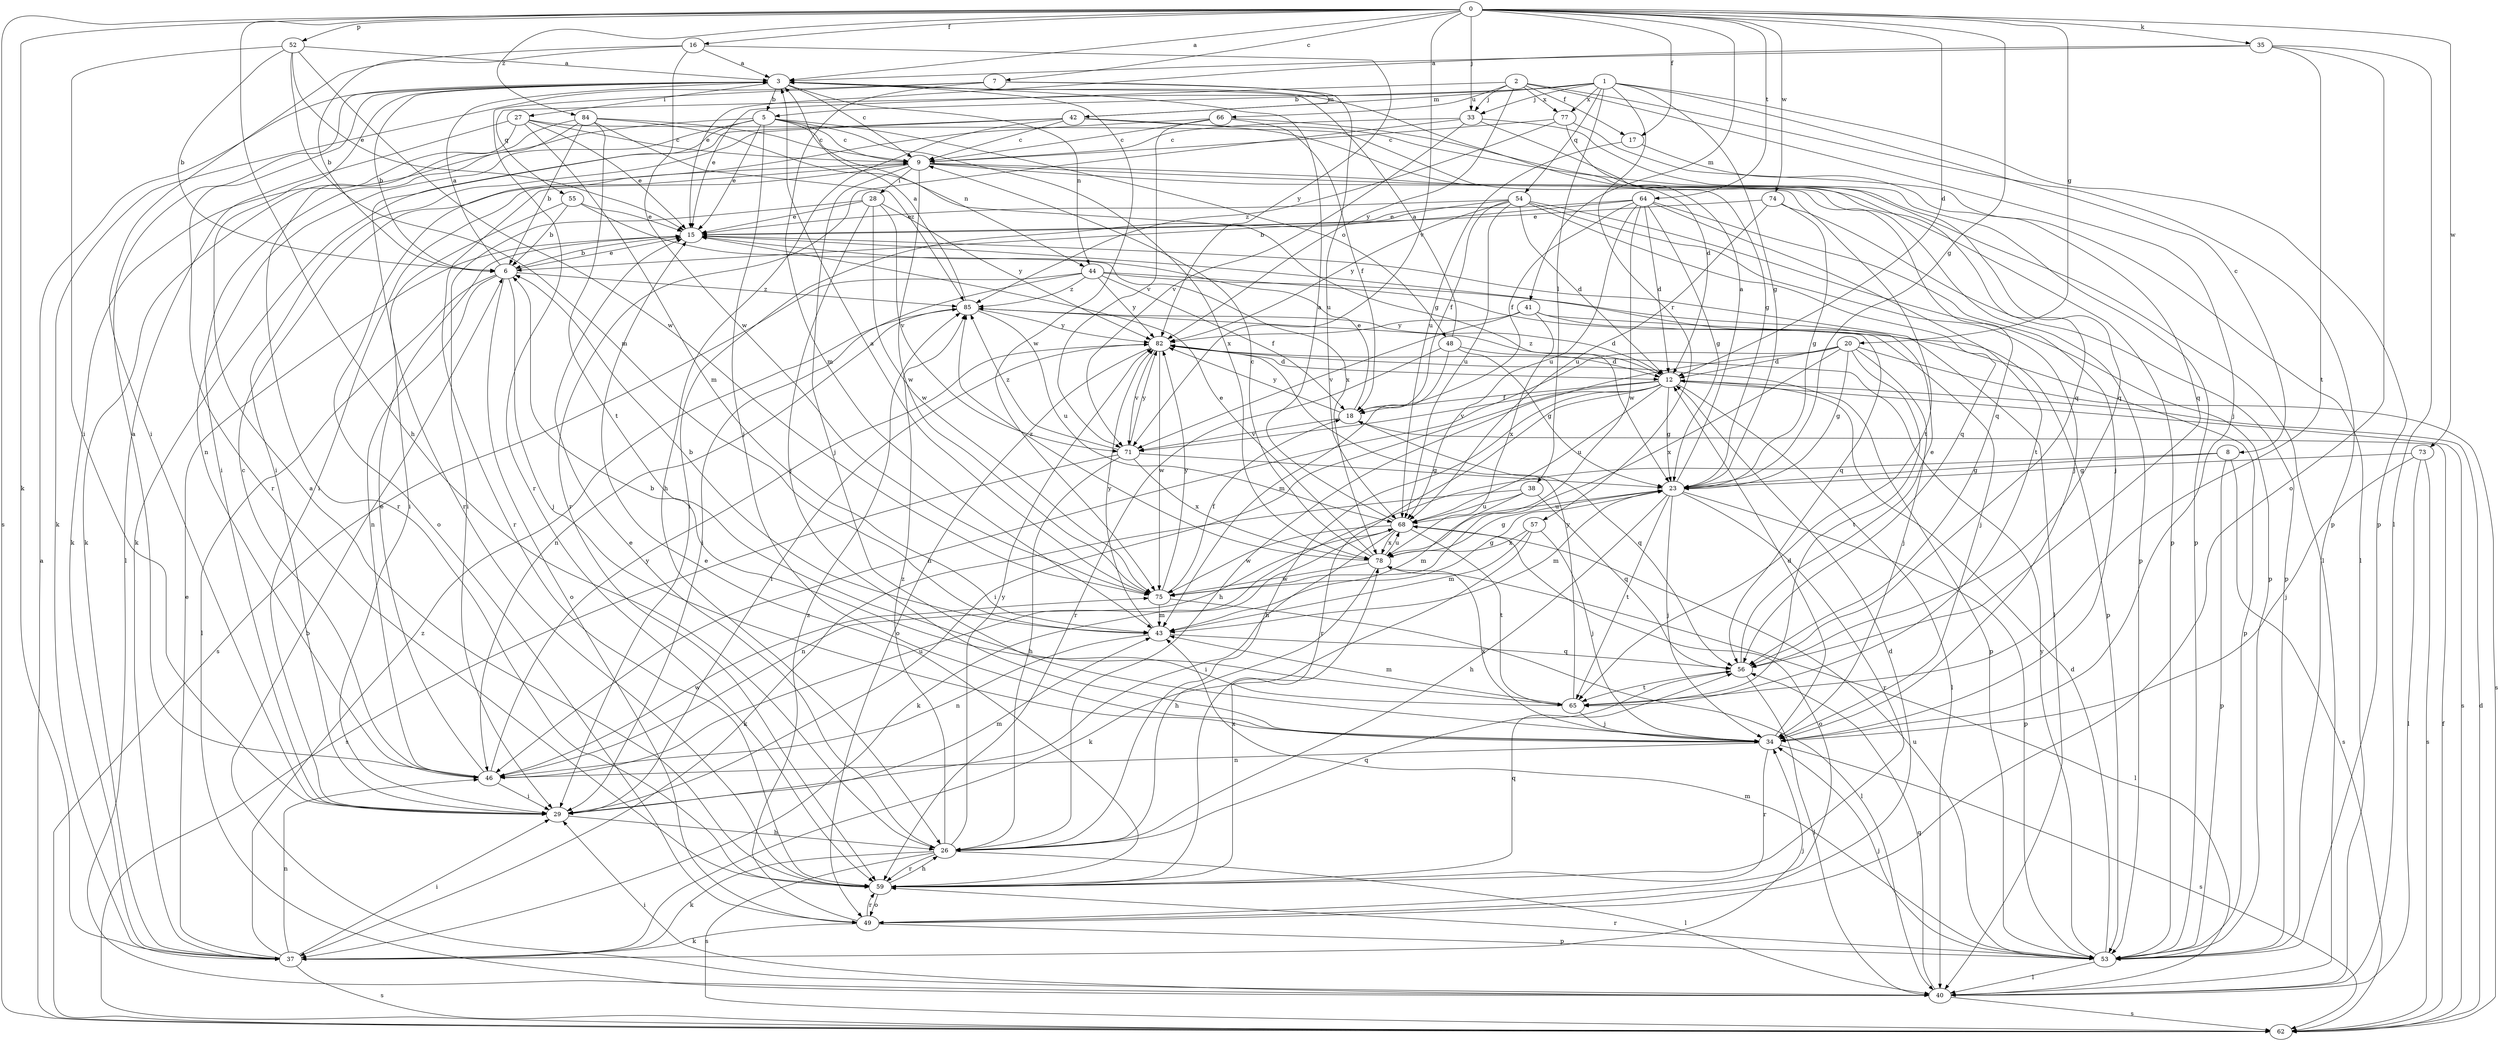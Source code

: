 strict digraph  {
0;
1;
2;
3;
5;
6;
7;
8;
9;
12;
15;
16;
17;
18;
20;
23;
26;
27;
28;
29;
33;
34;
35;
37;
38;
40;
41;
42;
43;
44;
46;
48;
49;
52;
53;
54;
55;
56;
57;
59;
62;
64;
65;
66;
68;
71;
73;
74;
75;
77;
78;
82;
84;
85;
0 -> 3  [label=a];
0 -> 7  [label=c];
0 -> 12  [label=d];
0 -> 16  [label=f];
0 -> 17  [label=f];
0 -> 20  [label=g];
0 -> 23  [label=g];
0 -> 26  [label=h];
0 -> 33  [label=j];
0 -> 35  [label=k];
0 -> 37  [label=k];
0 -> 41  [label=m];
0 -> 52  [label=p];
0 -> 62  [label=s];
0 -> 64  [label=t];
0 -> 71  [label=v];
0 -> 73  [label=w];
0 -> 74  [label=w];
0 -> 84  [label=z];
1 -> 5  [label=b];
1 -> 8  [label=c];
1 -> 23  [label=g];
1 -> 33  [label=j];
1 -> 38  [label=l];
1 -> 42  [label=m];
1 -> 53  [label=p];
1 -> 54  [label=q];
1 -> 55  [label=q];
1 -> 57  [label=r];
1 -> 77  [label=x];
2 -> 15  [label=e];
2 -> 17  [label=f];
2 -> 33  [label=j];
2 -> 34  [label=j];
2 -> 53  [label=p];
2 -> 66  [label=u];
2 -> 77  [label=x];
2 -> 82  [label=y];
3 -> 5  [label=b];
3 -> 6  [label=b];
3 -> 9  [label=c];
3 -> 27  [label=i];
3 -> 44  [label=n];
3 -> 59  [label=r];
3 -> 75  [label=w];
5 -> 9  [label=c];
5 -> 15  [label=e];
5 -> 34  [label=j];
5 -> 37  [label=k];
5 -> 44  [label=n];
5 -> 46  [label=n];
5 -> 48  [label=o];
5 -> 59  [label=r];
5 -> 78  [label=x];
6 -> 3  [label=a];
6 -> 15  [label=e];
6 -> 34  [label=j];
6 -> 40  [label=l];
6 -> 46  [label=n];
6 -> 49  [label=o];
6 -> 85  [label=z];
7 -> 37  [label=k];
7 -> 42  [label=m];
7 -> 43  [label=m];
7 -> 59  [label=r];
7 -> 68  [label=u];
8 -> 23  [label=g];
8 -> 37  [label=k];
8 -> 53  [label=p];
8 -> 62  [label=s];
9 -> 28  [label=i];
9 -> 29  [label=i];
9 -> 34  [label=j];
9 -> 53  [label=p];
9 -> 56  [label=q];
9 -> 59  [label=r];
9 -> 65  [label=t];
9 -> 75  [label=w];
12 -> 18  [label=f];
12 -> 23  [label=g];
12 -> 26  [label=h];
12 -> 29  [label=i];
12 -> 40  [label=l];
12 -> 59  [label=r];
12 -> 62  [label=s];
12 -> 68  [label=u];
12 -> 71  [label=v];
12 -> 85  [label=z];
15 -> 6  [label=b];
15 -> 40  [label=l];
16 -> 3  [label=a];
16 -> 6  [label=b];
16 -> 29  [label=i];
16 -> 75  [label=w];
16 -> 82  [label=y];
17 -> 56  [label=q];
17 -> 68  [label=u];
18 -> 15  [label=e];
18 -> 56  [label=q];
18 -> 71  [label=v];
18 -> 82  [label=y];
20 -> 12  [label=d];
20 -> 23  [label=g];
20 -> 26  [label=h];
20 -> 34  [label=j];
20 -> 46  [label=n];
20 -> 62  [label=s];
20 -> 65  [label=t];
20 -> 78  [label=x];
23 -> 3  [label=a];
23 -> 26  [label=h];
23 -> 34  [label=j];
23 -> 43  [label=m];
23 -> 53  [label=p];
23 -> 59  [label=r];
23 -> 65  [label=t];
23 -> 68  [label=u];
26 -> 15  [label=e];
26 -> 37  [label=k];
26 -> 40  [label=l];
26 -> 56  [label=q];
26 -> 59  [label=r];
26 -> 62  [label=s];
26 -> 82  [label=y];
26 -> 85  [label=z];
27 -> 9  [label=c];
27 -> 15  [label=e];
27 -> 40  [label=l];
27 -> 43  [label=m];
27 -> 53  [label=p];
27 -> 59  [label=r];
28 -> 15  [label=e];
28 -> 29  [label=i];
28 -> 34  [label=j];
28 -> 71  [label=v];
28 -> 75  [label=w];
28 -> 82  [label=y];
29 -> 26  [label=h];
29 -> 43  [label=m];
33 -> 9  [label=c];
33 -> 53  [label=p];
33 -> 56  [label=q];
33 -> 59  [label=r];
33 -> 71  [label=v];
34 -> 12  [label=d];
34 -> 46  [label=n];
34 -> 59  [label=r];
34 -> 62  [label=s];
34 -> 78  [label=x];
35 -> 3  [label=a];
35 -> 15  [label=e];
35 -> 40  [label=l];
35 -> 49  [label=o];
35 -> 65  [label=t];
37 -> 15  [label=e];
37 -> 29  [label=i];
37 -> 34  [label=j];
37 -> 46  [label=n];
37 -> 62  [label=s];
37 -> 85  [label=z];
38 -> 37  [label=k];
38 -> 43  [label=m];
38 -> 56  [label=q];
38 -> 68  [label=u];
40 -> 6  [label=b];
40 -> 29  [label=i];
40 -> 56  [label=q];
40 -> 62  [label=s];
41 -> 34  [label=j];
41 -> 53  [label=p];
41 -> 71  [label=v];
41 -> 78  [label=x];
41 -> 82  [label=y];
42 -> 9  [label=c];
42 -> 12  [label=d];
42 -> 26  [label=h];
42 -> 29  [label=i];
42 -> 37  [label=k];
42 -> 40  [label=l];
43 -> 6  [label=b];
43 -> 46  [label=n];
43 -> 56  [label=q];
43 -> 82  [label=y];
44 -> 18  [label=f];
44 -> 29  [label=i];
44 -> 53  [label=p];
44 -> 56  [label=q];
44 -> 62  [label=s];
44 -> 82  [label=y];
44 -> 85  [label=z];
46 -> 3  [label=a];
46 -> 9  [label=c];
46 -> 15  [label=e];
46 -> 29  [label=i];
46 -> 68  [label=u];
46 -> 75  [label=w];
46 -> 82  [label=y];
48 -> 3  [label=a];
48 -> 12  [label=d];
48 -> 23  [label=g];
48 -> 43  [label=m];
48 -> 59  [label=r];
49 -> 12  [label=d];
49 -> 37  [label=k];
49 -> 53  [label=p];
49 -> 59  [label=r];
49 -> 85  [label=z];
52 -> 3  [label=a];
52 -> 6  [label=b];
52 -> 15  [label=e];
52 -> 29  [label=i];
52 -> 43  [label=m];
52 -> 75  [label=w];
53 -> 12  [label=d];
53 -> 34  [label=j];
53 -> 40  [label=l];
53 -> 43  [label=m];
53 -> 59  [label=r];
53 -> 68  [label=u];
53 -> 82  [label=y];
54 -> 12  [label=d];
54 -> 15  [label=e];
54 -> 18  [label=f];
54 -> 29  [label=i];
54 -> 34  [label=j];
54 -> 53  [label=p];
54 -> 56  [label=q];
54 -> 68  [label=u];
54 -> 82  [label=y];
55 -> 6  [label=b];
55 -> 15  [label=e];
55 -> 29  [label=i];
55 -> 78  [label=x];
56 -> 15  [label=e];
56 -> 40  [label=l];
56 -> 65  [label=t];
57 -> 34  [label=j];
57 -> 37  [label=k];
57 -> 43  [label=m];
57 -> 78  [label=x];
59 -> 3  [label=a];
59 -> 15  [label=e];
59 -> 26  [label=h];
59 -> 49  [label=o];
59 -> 56  [label=q];
59 -> 78  [label=x];
62 -> 3  [label=a];
62 -> 12  [label=d];
62 -> 18  [label=f];
64 -> 6  [label=b];
64 -> 12  [label=d];
64 -> 15  [label=e];
64 -> 18  [label=f];
64 -> 23  [label=g];
64 -> 34  [label=j];
64 -> 65  [label=t];
64 -> 68  [label=u];
64 -> 75  [label=w];
65 -> 6  [label=b];
65 -> 34  [label=j];
65 -> 43  [label=m];
65 -> 82  [label=y];
66 -> 9  [label=c];
66 -> 18  [label=f];
66 -> 49  [label=o];
66 -> 56  [label=q];
66 -> 71  [label=v];
68 -> 3  [label=a];
68 -> 29  [label=i];
68 -> 46  [label=n];
68 -> 49  [label=o];
68 -> 65  [label=t];
68 -> 75  [label=w];
68 -> 78  [label=x];
71 -> 23  [label=g];
71 -> 26  [label=h];
71 -> 62  [label=s];
71 -> 78  [label=x];
71 -> 82  [label=y];
71 -> 85  [label=z];
73 -> 23  [label=g];
73 -> 34  [label=j];
73 -> 40  [label=l];
73 -> 62  [label=s];
74 -> 15  [label=e];
74 -> 23  [label=g];
74 -> 53  [label=p];
74 -> 68  [label=u];
75 -> 3  [label=a];
75 -> 18  [label=f];
75 -> 23  [label=g];
75 -> 40  [label=l];
75 -> 43  [label=m];
75 -> 82  [label=y];
77 -> 9  [label=c];
77 -> 23  [label=g];
77 -> 40  [label=l];
77 -> 85  [label=z];
78 -> 9  [label=c];
78 -> 15  [label=e];
78 -> 23  [label=g];
78 -> 26  [label=h];
78 -> 40  [label=l];
78 -> 68  [label=u];
78 -> 75  [label=w];
78 -> 85  [label=z];
82 -> 12  [label=d];
82 -> 29  [label=i];
82 -> 49  [label=o];
82 -> 53  [label=p];
82 -> 71  [label=v];
82 -> 75  [label=w];
84 -> 6  [label=b];
84 -> 9  [label=c];
84 -> 23  [label=g];
84 -> 29  [label=i];
84 -> 37  [label=k];
84 -> 65  [label=t];
84 -> 85  [label=z];
85 -> 3  [label=a];
85 -> 12  [label=d];
85 -> 46  [label=n];
85 -> 68  [label=u];
85 -> 82  [label=y];
}
